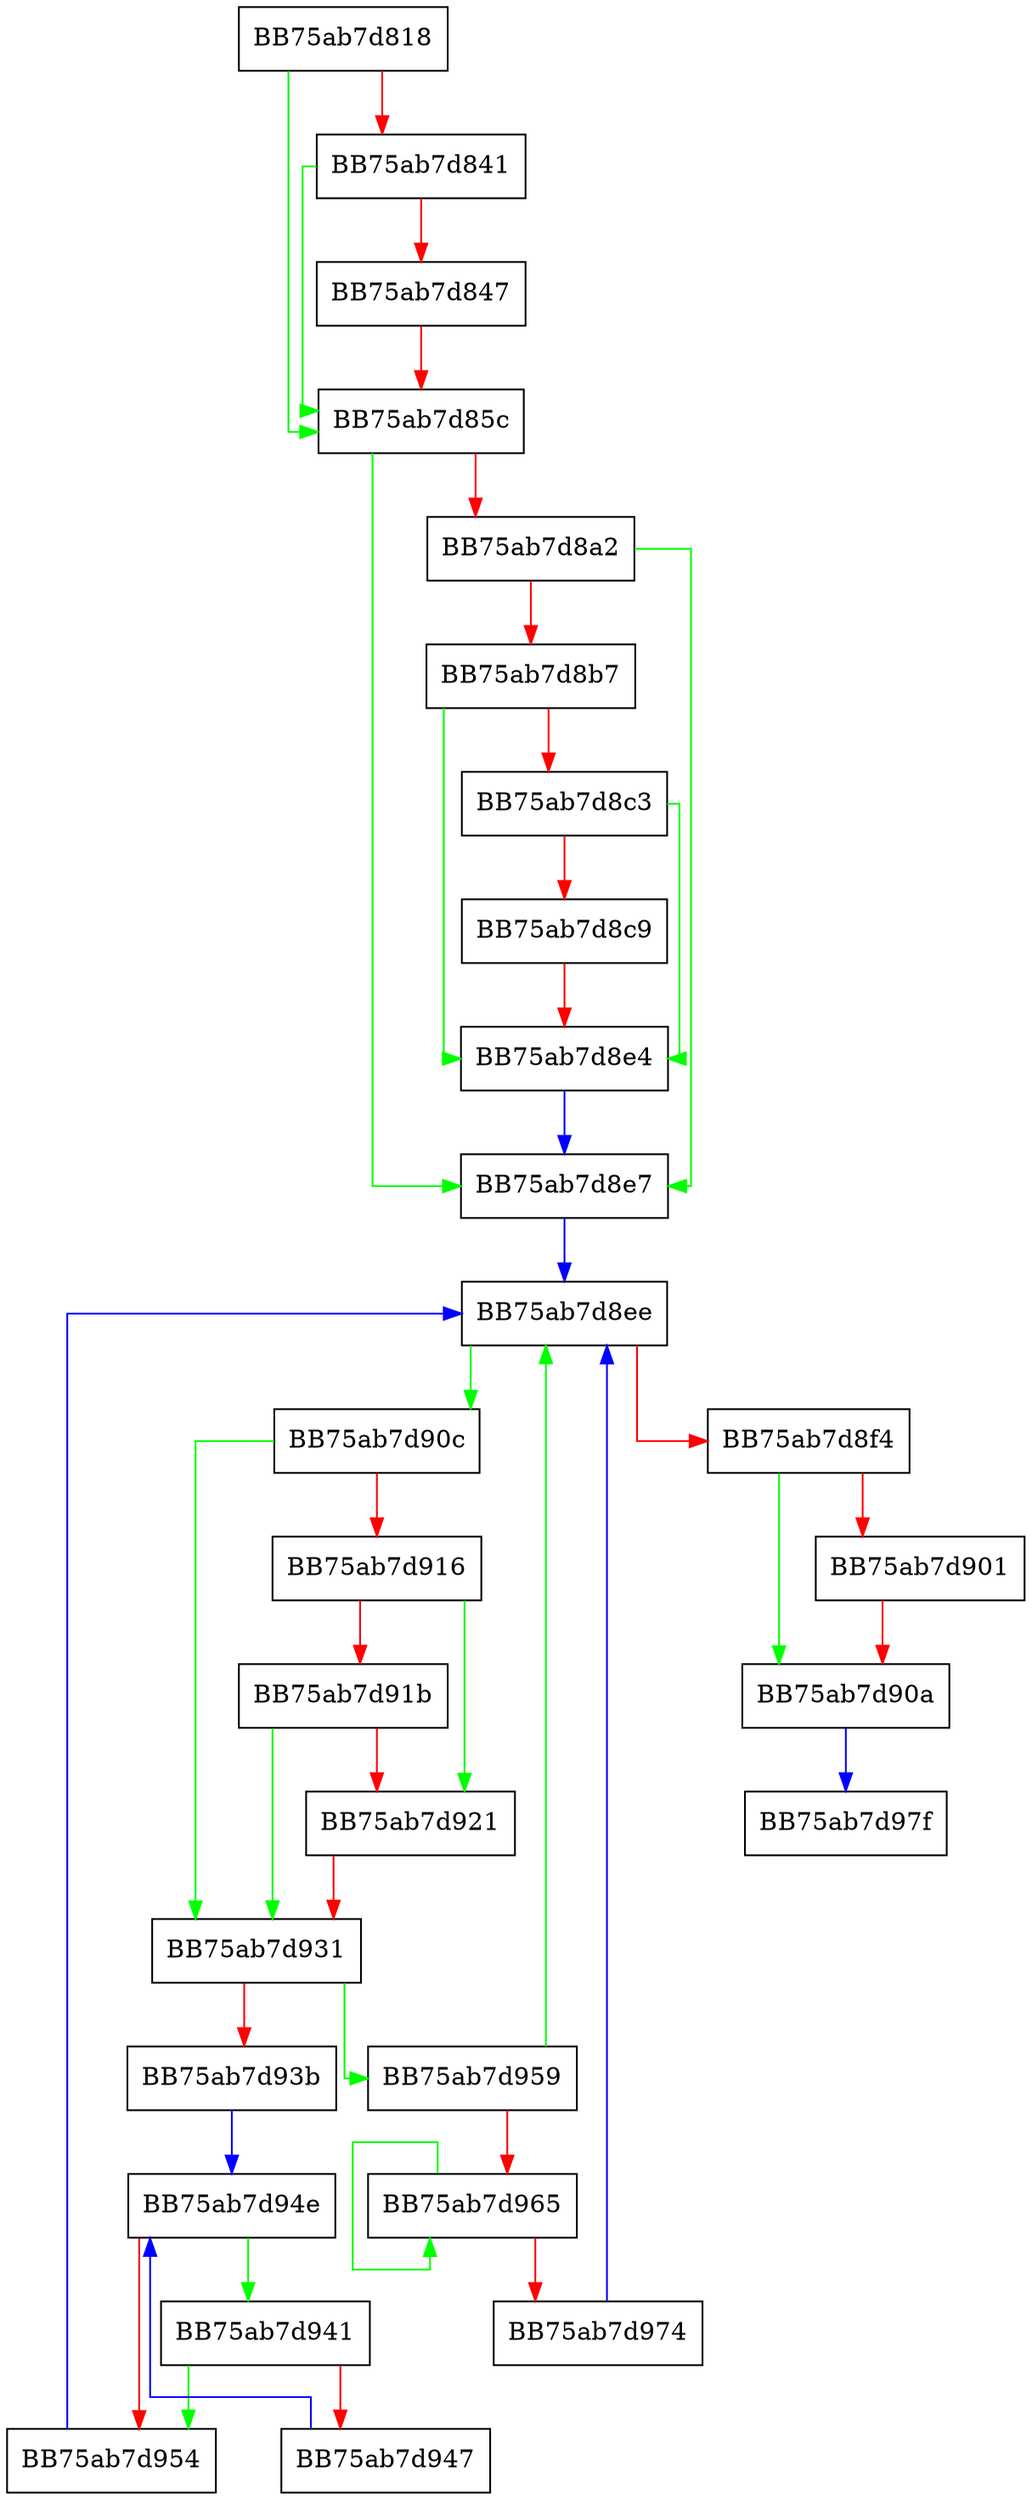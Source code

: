digraph ProcessFiles {
  node [shape="box"];
  graph [splines=ortho];
  BB75ab7d818 -> BB75ab7d85c [color="green"];
  BB75ab7d818 -> BB75ab7d841 [color="red"];
  BB75ab7d841 -> BB75ab7d85c [color="green"];
  BB75ab7d841 -> BB75ab7d847 [color="red"];
  BB75ab7d847 -> BB75ab7d85c [color="red"];
  BB75ab7d85c -> BB75ab7d8e7 [color="green"];
  BB75ab7d85c -> BB75ab7d8a2 [color="red"];
  BB75ab7d8a2 -> BB75ab7d8e7 [color="green"];
  BB75ab7d8a2 -> BB75ab7d8b7 [color="red"];
  BB75ab7d8b7 -> BB75ab7d8e4 [color="green"];
  BB75ab7d8b7 -> BB75ab7d8c3 [color="red"];
  BB75ab7d8c3 -> BB75ab7d8e4 [color="green"];
  BB75ab7d8c3 -> BB75ab7d8c9 [color="red"];
  BB75ab7d8c9 -> BB75ab7d8e4 [color="red"];
  BB75ab7d8e4 -> BB75ab7d8e7 [color="blue"];
  BB75ab7d8e7 -> BB75ab7d8ee [color="blue"];
  BB75ab7d8ee -> BB75ab7d90c [color="green"];
  BB75ab7d8ee -> BB75ab7d8f4 [color="red"];
  BB75ab7d8f4 -> BB75ab7d90a [color="green"];
  BB75ab7d8f4 -> BB75ab7d901 [color="red"];
  BB75ab7d901 -> BB75ab7d90a [color="red"];
  BB75ab7d90a -> BB75ab7d97f [color="blue"];
  BB75ab7d90c -> BB75ab7d931 [color="green"];
  BB75ab7d90c -> BB75ab7d916 [color="red"];
  BB75ab7d916 -> BB75ab7d921 [color="green"];
  BB75ab7d916 -> BB75ab7d91b [color="red"];
  BB75ab7d91b -> BB75ab7d931 [color="green"];
  BB75ab7d91b -> BB75ab7d921 [color="red"];
  BB75ab7d921 -> BB75ab7d931 [color="red"];
  BB75ab7d931 -> BB75ab7d959 [color="green"];
  BB75ab7d931 -> BB75ab7d93b [color="red"];
  BB75ab7d93b -> BB75ab7d94e [color="blue"];
  BB75ab7d941 -> BB75ab7d954 [color="green"];
  BB75ab7d941 -> BB75ab7d947 [color="red"];
  BB75ab7d947 -> BB75ab7d94e [color="blue"];
  BB75ab7d94e -> BB75ab7d941 [color="green"];
  BB75ab7d94e -> BB75ab7d954 [color="red"];
  BB75ab7d954 -> BB75ab7d8ee [color="blue"];
  BB75ab7d959 -> BB75ab7d8ee [color="green"];
  BB75ab7d959 -> BB75ab7d965 [color="red"];
  BB75ab7d965 -> BB75ab7d965 [color="green"];
  BB75ab7d965 -> BB75ab7d974 [color="red"];
  BB75ab7d974 -> BB75ab7d8ee [color="blue"];
}